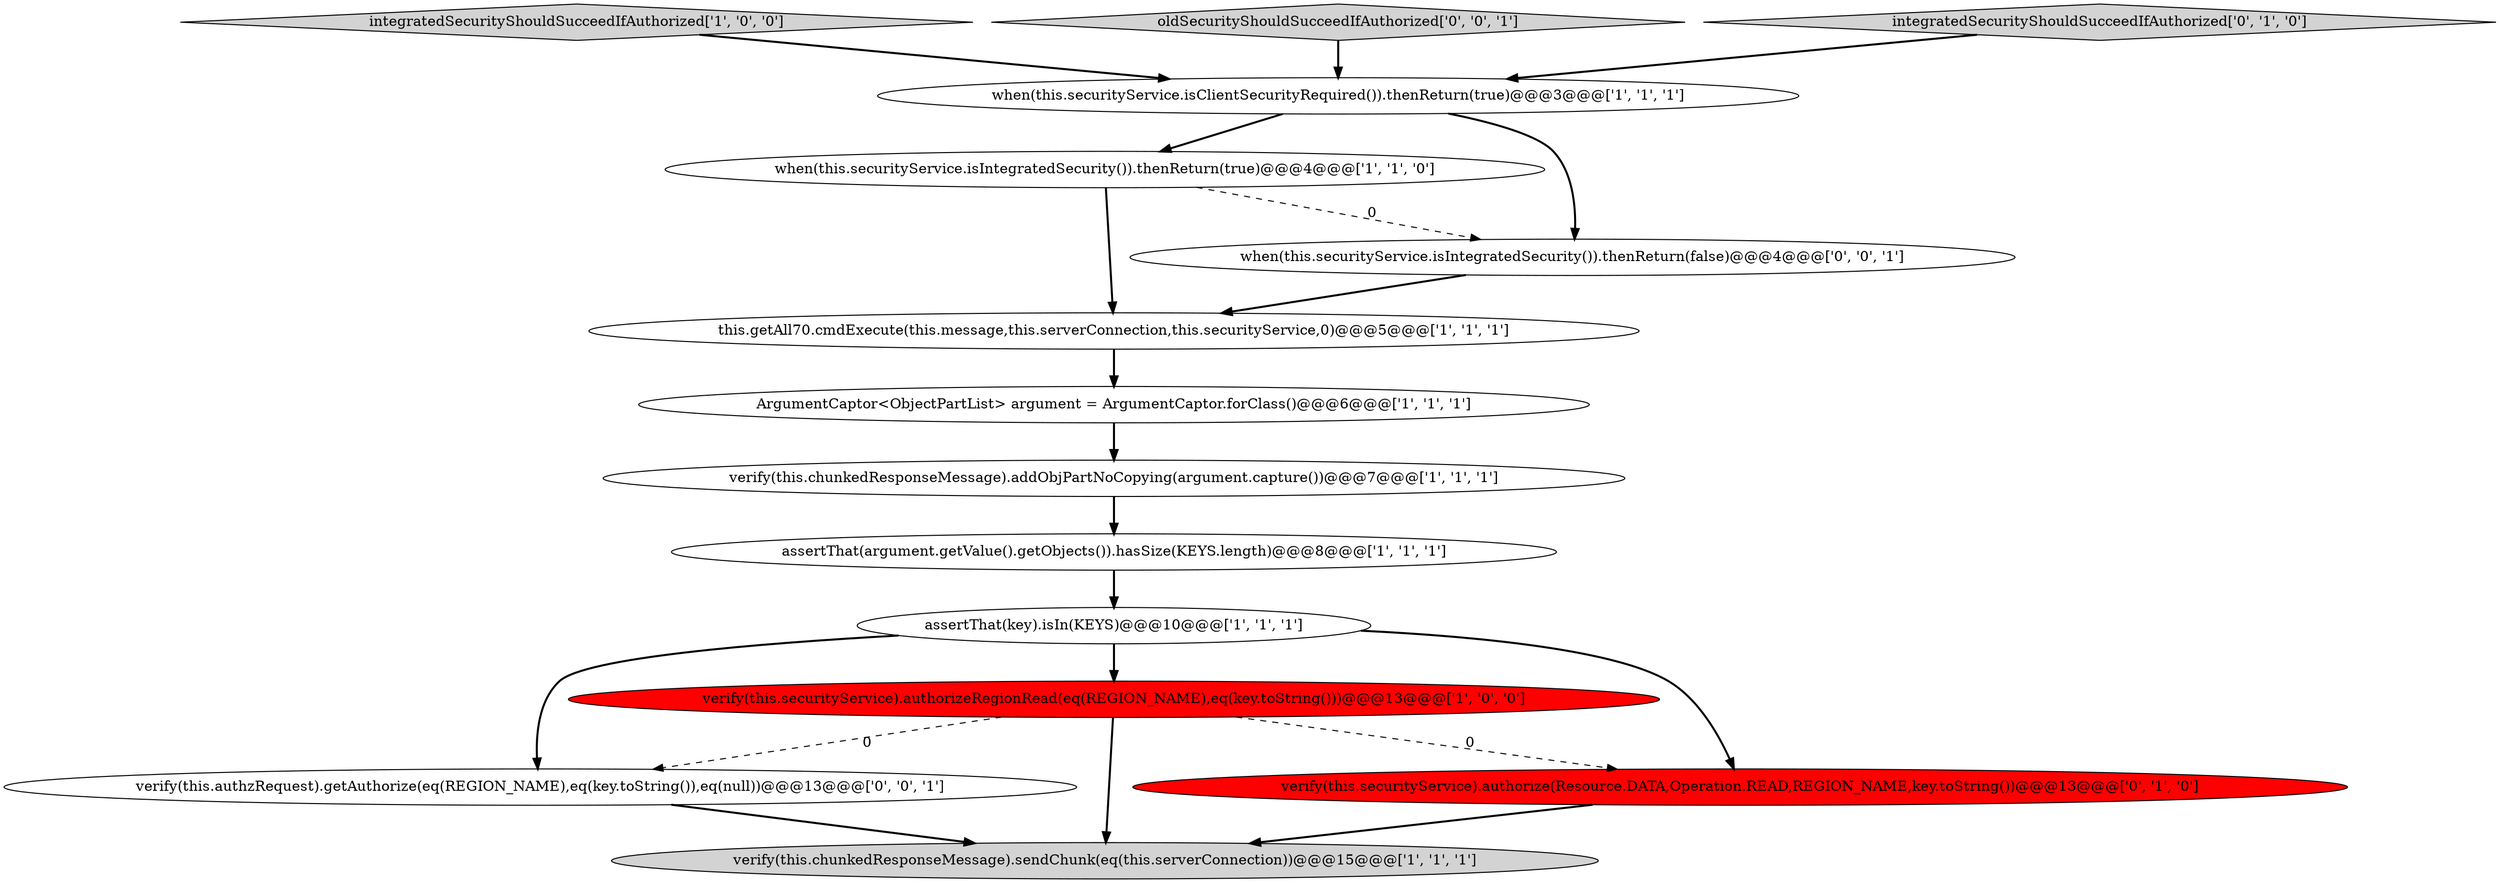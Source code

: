 digraph {
6 [style = filled, label = "integratedSecurityShouldSucceedIfAuthorized['1', '0', '0']", fillcolor = lightgray, shape = diamond image = "AAA0AAABBB1BBB"];
7 [style = filled, label = "when(this.securityService.isIntegratedSecurity()).thenReturn(true)@@@4@@@['1', '1', '0']", fillcolor = white, shape = ellipse image = "AAA0AAABBB1BBB"];
9 [style = filled, label = "assertThat(argument.getValue().getObjects()).hasSize(KEYS.length)@@@8@@@['1', '1', '1']", fillcolor = white, shape = ellipse image = "AAA0AAABBB1BBB"];
12 [style = filled, label = "when(this.securityService.isIntegratedSecurity()).thenReturn(false)@@@4@@@['0', '0', '1']", fillcolor = white, shape = ellipse image = "AAA0AAABBB3BBB"];
10 [style = filled, label = "verify(this.securityService).authorize(Resource.DATA,Operation.READ,REGION_NAME,key.toString())@@@13@@@['0', '1', '0']", fillcolor = red, shape = ellipse image = "AAA1AAABBB2BBB"];
3 [style = filled, label = "verify(this.chunkedResponseMessage).sendChunk(eq(this.serverConnection))@@@15@@@['1', '1', '1']", fillcolor = lightgray, shape = ellipse image = "AAA0AAABBB1BBB"];
14 [style = filled, label = "oldSecurityShouldSucceedIfAuthorized['0', '0', '1']", fillcolor = lightgray, shape = diamond image = "AAA0AAABBB3BBB"];
11 [style = filled, label = "integratedSecurityShouldSucceedIfAuthorized['0', '1', '0']", fillcolor = lightgray, shape = diamond image = "AAA0AAABBB2BBB"];
4 [style = filled, label = "when(this.securityService.isClientSecurityRequired()).thenReturn(true)@@@3@@@['1', '1', '1']", fillcolor = white, shape = ellipse image = "AAA0AAABBB1BBB"];
5 [style = filled, label = "this.getAll70.cmdExecute(this.message,this.serverConnection,this.securityService,0)@@@5@@@['1', '1', '1']", fillcolor = white, shape = ellipse image = "AAA0AAABBB1BBB"];
1 [style = filled, label = "verify(this.securityService).authorizeRegionRead(eq(REGION_NAME),eq(key.toString()))@@@13@@@['1', '0', '0']", fillcolor = red, shape = ellipse image = "AAA1AAABBB1BBB"];
2 [style = filled, label = "ArgumentCaptor<ObjectPartList> argument = ArgumentCaptor.forClass()@@@6@@@['1', '1', '1']", fillcolor = white, shape = ellipse image = "AAA0AAABBB1BBB"];
13 [style = filled, label = "verify(this.authzRequest).getAuthorize(eq(REGION_NAME),eq(key.toString()),eq(null))@@@13@@@['0', '0', '1']", fillcolor = white, shape = ellipse image = "AAA0AAABBB3BBB"];
0 [style = filled, label = "verify(this.chunkedResponseMessage).addObjPartNoCopying(argument.capture())@@@7@@@['1', '1', '1']", fillcolor = white, shape = ellipse image = "AAA0AAABBB1BBB"];
8 [style = filled, label = "assertThat(key).isIn(KEYS)@@@10@@@['1', '1', '1']", fillcolor = white, shape = ellipse image = "AAA0AAABBB1BBB"];
1->3 [style = bold, label=""];
4->12 [style = bold, label=""];
8->1 [style = bold, label=""];
7->12 [style = dashed, label="0"];
6->4 [style = bold, label=""];
8->10 [style = bold, label=""];
5->2 [style = bold, label=""];
0->9 [style = bold, label=""];
2->0 [style = bold, label=""];
7->5 [style = bold, label=""];
10->3 [style = bold, label=""];
1->10 [style = dashed, label="0"];
12->5 [style = bold, label=""];
13->3 [style = bold, label=""];
9->8 [style = bold, label=""];
4->7 [style = bold, label=""];
8->13 [style = bold, label=""];
11->4 [style = bold, label=""];
14->4 [style = bold, label=""];
1->13 [style = dashed, label="0"];
}
